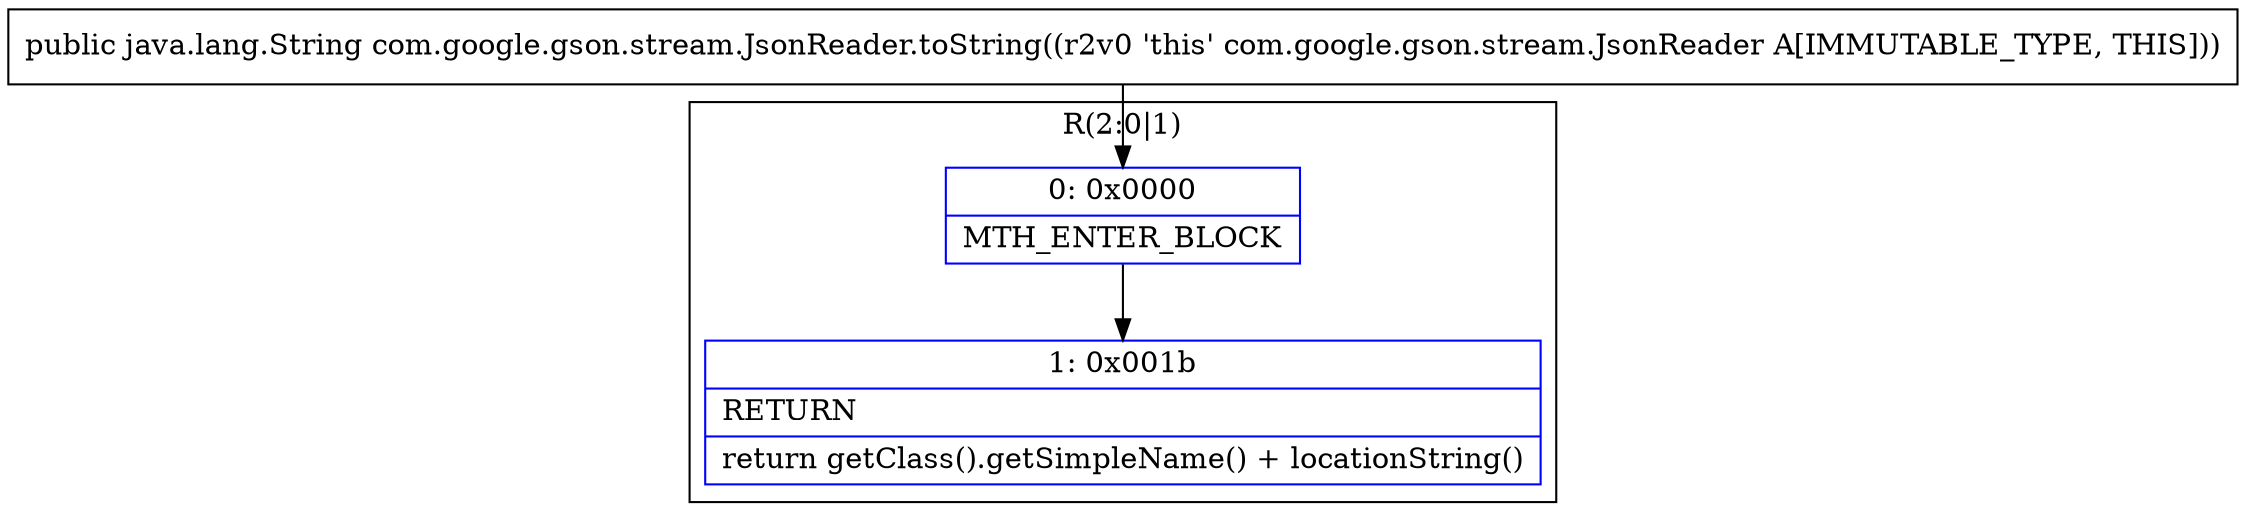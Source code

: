 digraph "CFG forcom.google.gson.stream.JsonReader.toString()Ljava\/lang\/String;" {
subgraph cluster_Region_3735817 {
label = "R(2:0|1)";
node [shape=record,color=blue];
Node_0 [shape=record,label="{0\:\ 0x0000|MTH_ENTER_BLOCK\l}"];
Node_1 [shape=record,label="{1\:\ 0x001b|RETURN\l|return getClass().getSimpleName() + locationString()\l}"];
}
MethodNode[shape=record,label="{public java.lang.String com.google.gson.stream.JsonReader.toString((r2v0 'this' com.google.gson.stream.JsonReader A[IMMUTABLE_TYPE, THIS])) }"];
MethodNode -> Node_0;
Node_0 -> Node_1;
}

